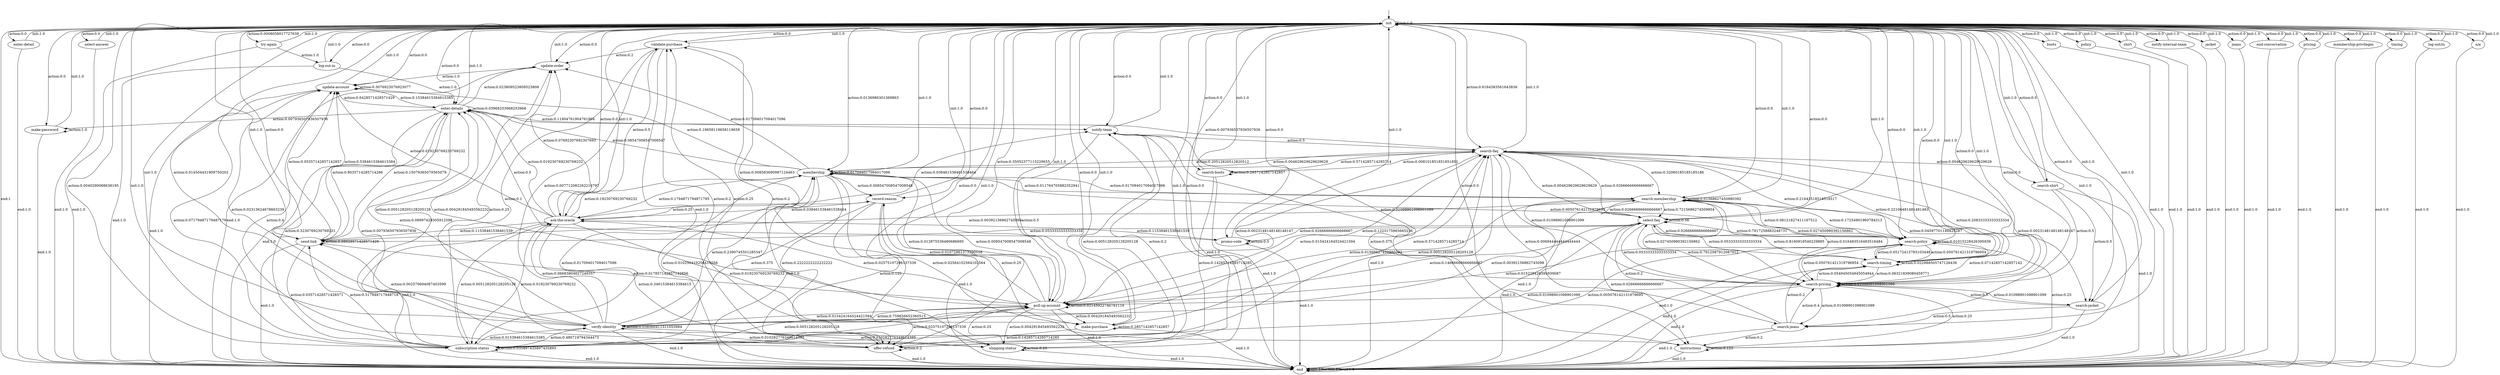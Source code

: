 digraph learned_mdp {
s0 [label="init"];
s1 [label="enter-detail"];
s2 [label="validate-purchase"];
s3 [label="make-password"];
s4 [label="select-answer"];
s5 [label="membership"];
s6 [label="update-order"];
s7 [label="ask-the-oracle"];
s8 [label="shipping-status"];
s9 [label="boots"];
s10 [label="search-boots"];
s11 [label="policy"];
s12 [label="enter-details"];
s13 [label="shirt"];
s14 [label="update-account"];
s15 [label="notify-internal-team"];
s16 [label="jacket"];
s17 [label="make-purchase"];
s18 [label="search-membership"];
s19 [label="search-jacket"];
s20 [label="subscription-status"];
s21 [label="instructions"];
s22 [label="jeans"];
s23 [label="search-jeans"];
s24 [label="log-out-in"];
s25 [label="verify-identity"];
s26 [label="send-link"];
s27 [label="search-pricing"];
s28 [label="end-conversation"];
s29 [label="search-faq"];
s30 [label="offer-refund"];
s31 [label="pull-up-account"];
s32 [label="notify-team"];
s33 [label="search-shirt"];
s34 [label="pricing"];
s35 [label="search-timing"];
s36 [label="promo-code"];
s37 [label="membership-privileges"];
s38 [label="timing"];
s39 [label="record-reason"];
s40 [label="try-again"];
s41 [label="search-policy"];
s42 [label="log-out/in"];
s43 [label="n/a"];
s44 [label="select-faq"];
s45 [label="end"];
s0 -> s0  [label="init:1.0"];
s0 -> s1  [label="action:0.0"];
s0 -> s2  [label="action:0.0"];
s0 -> s3  [label="action:0.0"];
s0 -> s4  [label="action:0.0"];
s0 -> s5  [label="action:0.0136986301369863"];
s0 -> s6  [label="action:0.0"];
s0 -> s7  [label="action:0.0"];
s0 -> s8  [label="action:0.0"];
s0 -> s9  [label="action:0.0"];
s0 -> s10  [label="action:0.0"];
s0 -> s11  [label="action:0.0"];
s0 -> s12  [label="action:0.0"];
s0 -> s13  [label="action:0.0"];
s0 -> s14  [label="action:0.0"];
s0 -> s15  [label="action:0.0"];
s0 -> s16  [label="action:0.0"];
s0 -> s17  [label="action:0.0"];
s0 -> s18  [label="action:0.0"];
s0 -> s19  [label="action:0.0"];
s0 -> s20  [label="action:0.0040290088638195"];
s0 -> s21  [label="action:0.0"];
s0 -> s22  [label="action:0.0"];
s0 -> s23  [label="action:0.0"];
s0 -> s24  [label="action:0.0"];
s0 -> s25  [label="action:0.014504431909750202"];
s0 -> s26  [label="action:0.0"];
s0 -> s27  [label="action:0.0"];
s0 -> s28  [label="action:0.0"];
s0 -> s29  [label="action:0.6164383561643836"];
s0 -> s30  [label="action:0.0"];
s0 -> s31  [label="action:0.35052377115229655"];
s0 -> s32  [label="action:0.0"];
s0 -> s33  [label="action:0.0"];
s0 -> s34  [label="action:0.0"];
s0 -> s35  [label="action:0.0"];
s0 -> s36  [label="action:0.0"];
s0 -> s37  [label="action:0.0"];
s0 -> s38  [label="action:0.0"];
s0 -> s39  [label="action:0.0"];
s0 -> s40  [label="action:0.0008058017727639"];
s0 -> s41  [label="action:0.0"];
s0 -> s42  [label="action:0.0"];
s0 -> s43  [label="action:0.0"];
s0 -> s44  [label="action:0.0"];
s0 -> s45  [label="end:1"];
s1 -> s0  [label="init:1.0"];
s1 -> s45 [label="end:1.0"];
s2 -> s0  [label="init:1.0"];
s2 -> s6  [label="action:0.2"];
s2 -> s7  [label="action:0.5"];
s2 -> s8  [label="action:0.2"];
s2 -> s20  [label="action:0.1"];
s2 -> s45 [label="end:1.0"];
s3 -> s0  [label="init:1.0"];
s3 -> s3  [label="action:1.0"];
s3 -> s45 [label="end:1.0"];
s4 -> s0  [label="init:1.0"];
s4 -> s45 [label="end:1.0"];
s5 -> s0  [label="init:1.0"];
s5 -> s5  [label="action:0.017094017094017096"];
s5 -> s6  [label="action:0.017094017094017096"];
s5 -> s7  [label="action:0.1794871794871795"];
s5 -> s12  [label="action:0.08547008547008547"];
s5 -> s14  [label="action:0.19658119658119658"];
s5 -> s18  [label="action:0.017094017094017096"];
s5 -> s20  [label="action:0.017094017094017096"];
s5 -> s21  [label="action:0.02564102564102564"];
s5 -> s29  [label="action:0.20512820512820512"];
s5 -> s30  [label="action:0.2222222222222222"];
s5 -> s31  [label="action:0.008547008547008548"];
s5 -> s39  [label="action:0.008547008547008548"];
s5 -> s45 [label="end:1.0"];
s6 -> s0  [label="init:1.0"];
s6 -> s14  [label="action:1.0"];
s6 -> s45 [label="end:1.0"];
s7 -> s0  [label="init:1.0"];
s7 -> s5  [label="action:0.19230769230769232"];
s7 -> s6  [label="action:0.07692307692307693"];
s7 -> s12  [label="action:0.019230769230769232"];
s7 -> s14  [label="action:0.019230769230769232"];
s7 -> s17  [label="action:0.019230769230769232"];
s7 -> s20  [label="action:0.019230769230769232"];
s7 -> s26  [label="action:0.11538461538461539"];
s7 -> s30  [label="action:0.34615384615384615"];
s7 -> s32  [label="action:0.038461538461538464"];
s7 -> s36  [label="action:0.11538461538461539"];
s7 -> s39  [label="action:0.038461538461538464"];
s7 -> s45 [label="end:1.0"];
s8 -> s0  [label="init:1.0"];
s8 -> s2  [label="action:0.25"];
s8 -> s6  [label="action:0.25"];
s8 -> s8  [label="action:0.25"];
s8 -> s31  [label="action:0.25"];
s8 -> s45 [label="end:1.0"];
s9 -> s0  [label="init:1.0"];
s9 -> s45 [label="end:1.0"];
s10 -> s0  [label="init:1.0"];
s10 -> s10  [label="action:0.2857142857142857"];
s10 -> s29  [label="action:0.5714285714285714"];
s10 -> s30  [label="action:0.14285714285714285"];
s10 -> s45 [label="end:1.0"];
s11 -> s0  [label="init:1.0"];
s11 -> s45 [label="end:1.0"];
s12 -> s0  [label="init:1.0"];
s12 -> s3  [label="action:0.007936507936507936"];
s12 -> s6  [label="action:0.023809523809523808"];
s12 -> s12  [label="action:0.03968253968253968"];
s12 -> s14  [label="action:0.6428571428571429"];
s12 -> s26  [label="action:0.15079365079365079"];
s12 -> s29  [label="action:0.007936507936507936"];
s12 -> s30  [label="action:0.007936507936507936"];
s12 -> s32  [label="action:0.11904761904761904"];
s12 -> s45 [label="end:1.0"];
s13 -> s0  [label="init:1.0"];
s13 -> s45 [label="end:1.0"];
s14 -> s0  [label="init:1.0"];
s14 -> s12  [label="action:0.15384615384615385"];
s14 -> s14  [label="action:0.3076923076923077"];
s14 -> s26  [label="action:0.5384615384615384"];
s14 -> s45 [label="end:1.0"];
s15 -> s0  [label="init:1.0"];
s15 -> s45 [label="end:1.0"];
s16 -> s0  [label="init:1.0"];
s16 -> s45 [label="end:1.0"];
s17 -> s0  [label="init:1.0"];
s17 -> s17  [label="action:0.2857142857142857"];
s17 -> s29  [label="action:0.5714285714285714"];
s17 -> s30  [label="action:0.14285714285714285"];
s17 -> s45 [label="end:1.0"];
s18 -> s0  [label="init:1.0"];
s18 -> s5  [label="action:0.011764705882352941"];
s18 -> s18  [label="action:0.01568627450980392"];
s18 -> s25  [label="action:0.00392156862745098"];
s18 -> s26  [label="action:0.00392156862745098"];
s18 -> s27  [label="action:0.027450980392156862"];
s18 -> s31  [label="action:0.01568627450980392"];
s18 -> s35  [label="action:0.027450980392156862"];
s18 -> s41  [label="action:0.17254901960784313"];
s18 -> s44  [label="action:0.7215686274509804"];
s18 -> s45 [label="end:1.0"];
s19 -> s0  [label="init:1.0"];
s19 -> s23  [label="action:0.5"];
s19 -> s27  [label="action:0.5"];
s19 -> s45 [label="end:1.0"];
s20 -> s0  [label="init:1.0"];
s20 -> s5  [label="action:0.010256410256410256"];
s20 -> s6  [label="action:0.005128205128205128"];
s20 -> s7  [label="action:0.005128205128205128"];
s20 -> s12  [label="action:0.3230769230769231"];
s20 -> s14  [label="action:0.07179487179487179"];
s20 -> s20  [label="action:0.035897435897435895"];
s20 -> s25  [label="action:0.015384615384615385"];
s20 -> s26  [label="action:0.517948717948718"];
s20 -> s29  [label="action:0.005128205128205128"];
s20 -> s31  [label="action:0.005128205128205128"];
s20 -> s32  [label="action:0.005128205128205128"];
s20 -> s45 [label="end:1.0"];
s21 -> s0  [label="init:1.0"];
s21 -> s21  [label="action:0.125"];
s21 -> s27  [label="action:0.25"];
s21 -> s32  [label="action:0.375"];
s21 -> s41  [label="action:0.25"];
s21 -> s45 [label="end:1.0"];
s22 -> s0  [label="init:1.0"];
s22 -> s45 [label="end:1.0"];
s23 -> s0  [label="init:1.0"];
s23 -> s21  [label="action:0.2"];
s23 -> s27  [label="action:0.4"];
s23 -> s35  [label="action:0.2"];
s23 -> s44  [label="action:0.2"];
s23 -> s45 [label="end:1.0"];
s24 -> s0  [label="init:1.0"];
s24 -> s12  [label="action:1.0"];
s24 -> s45 [label="end:1.0"];
s25 -> s0  [label="init:1.0"];
s25 -> s2  [label="action:0.007712082262210797"];
s25 -> s5  [label="action:0.2390745501285347"];
s25 -> s7  [label="action:0.06683804627249357"];
s25 -> s8  [label="action:0.010282776349614395"];
s25 -> s12  [label="action:0.08997429305912596"];
s25 -> s14  [label="action:0.02313624678663239"];
s25 -> s20  [label="action:0.480719794344473"];
s25 -> s25  [label="action:0.038560411311053984"];
s25 -> s26  [label="action:0.002570694087403599"];
s25 -> s29  [label="action:0.015424164524421594"];
s25 -> s30  [label="action:0.010282776349614395"];
s25 -> s31  [label="action:0.015424164524421594"];
s25 -> s45 [label="end:1.0"];
s26 -> s0  [label="init:1.0"];
s26 -> s12  [label="action:0.8035714285714286"];
s26 -> s14  [label="action:0.05357142857142857"];
s26 -> s20  [label="action:0.03571428571428571"];
s26 -> s26  [label="action:0.08928571428571429"];
s26 -> s31  [label="action:0.017857142857142856"];
s26 -> s45 [label="end:1.0"];
s27 -> s0  [label="init:1.0"];
s27 -> s18  [label="action:0.016483516483516484"];
s27 -> s19  [label="action:0.01098901098901099"];
s27 -> s23  [label="action:0.01098901098901099"];
s27 -> s27  [label="action:0.01098901098901099"];
s27 -> s29  [label="action:0.01098901098901099"];
s27 -> s31  [label="action:0.01098901098901099"];
s27 -> s32  [label="action:0.01098901098901099"];
s27 -> s35  [label="action:0.054945054945054944"];
s27 -> s41  [label="action:0.07142857142857142"];
s27 -> s44  [label="action:0.7912087912087912"];
s27 -> s45 [label="end:1.0"];
s28 -> s0  [label="init:1.0"];
s28 -> s45 [label="end:1.0"];
s29 -> s0  [label="init:1.0"];
s29 -> s5  [label="action:0.004629629629629629"];
s29 -> s10  [label="action:0.008101851851851851"];
s29 -> s18  [label="action:0.32060185185185186"];
s29 -> s19  [label="action:0.0023148148148148147"];
s29 -> s23  [label="action:0.006944444444444444"];
s29 -> s27  [label="action:0.20833333333333334"];
s29 -> s31  [label="action:0.0023148148148148147"];
s29 -> s33  [label="action:0.004629629629629629"];
s29 -> s35  [label="action:0.22106481481481483"];
s29 -> s41  [label="action:0.21643518518518517"];
s29 -> s44  [label="action:0.004629629629629629"];
s29 -> s45 [label="end:1.0"];
s30 -> s0  [label="init:1.0"];
s30 -> s2  [label="action:0.2"];
s30 -> s14  [label="action:0.4"];
s30 -> s30  [label="action:0.2"];
s30 -> s32  [label="action:0.2"];
s30 -> s45 [label="end:1.0"];
s31 -> s0  [label="init:1.0"];
s31 -> s2  [label="action:0.008583690987124463"];
s31 -> s5  [label="action:0.012875536480686695"];
s31 -> s7  [label="action:0.02575107296137339"];
s31 -> s8  [label="action:0.004291845493562232"];
s31 -> s12  [label="action:0.004291845493562232"];
s31 -> s17  [label="action:0.004291845493562232"];
s31 -> s20  [label="action:0.02575107296137339"];
s31 -> s25  [label="action:0.759656652360515"];
s31 -> s29  [label="action:0.1223175965665236"];
s31 -> s31  [label="action:0.02145922746781116"];
s31 -> s39  [label="action:0.01072961373390558"];
s31 -> s45 [label="end:1.0"];
s32 -> s0  [label="init:1.0"];
s32 -> s29  [label="action:0.5"];
s32 -> s31  [label="action:0.5"];
s32 -> s45 [label="end:1.0"];
s33 -> s0  [label="init:1.0"];
s33 -> s19  [label="action:0.5"];
s33 -> s27  [label="action:0.5"];
s33 -> s45 [label="end:1.0"];
s34 -> s0  [label="init:1.0"];
s34 -> s45 [label="end:1.0"];
s35 -> s0  [label="init:1.0"];
s35 -> s18  [label="action:0.04597701149425287"];
s35 -> s27  [label="action:0.06321839080459771"];
s35 -> s35  [label="action:0.022988505747126436"];
s35 -> s41  [label="action:0.05172413793103448"];
s35 -> s44  [label="action:0.8160919540229885"];
s35 -> s45 [label="end:1.0"];
s36 -> s0  [label="init:1.0"];
s36 -> s12  [label="action:0.5"];
s36 -> s36  [label="action:0.5"];
s36 -> s45 [label="end:1.0"];
s37 -> s0  [label="init:1.0"];
s37 -> s45 [label="end:1.0"];
s38 -> s0  [label="init:1.0"];
s38 -> s45 [label="end:1.0"];
s39 -> s0  [label="init:1.0"];
s39 -> s7  [label="action:0.25"];
s39 -> s17  [label="action:0.25"];
s39 -> s25  [label="action:0.375"];
s39 -> s30  [label="action:0.125"];
s39 -> s45 [label="end:1.0"];
s40 -> s0  [label="init:1.0"];
s40 -> s24  [label="action:1.0"];
s40 -> s45 [label="end:1.0"];
s41 -> s0  [label="init:1.0"];
s41 -> s5  [label="action:0.005076142131979695"];
s41 -> s18  [label="action:0.08121827411167512"];
s41 -> s20  [label="action:0.005076142131979695"];
s41 -> s27  [label="action:0.050761421319796954"];
s41 -> s31  [label="action:0.015228426395939087"];
s41 -> s35  [label="action:0.050761421319796954"];
s41 -> s41  [label="action:0.01015228426395939"];
s41 -> s44  [label="action:0.7817258883248731"];
s41 -> s45 [label="end:1.0"];
s42 -> s0  [label="init:1.0"];
s42 -> s45 [label="end:1.0"];
s43 -> s0  [label="init:1.0"];
s43 -> s45 [label="end:1.0"];
s44 -> s0  [label="init:1.0"];
s44 -> s18  [label="action:0.02666666666666667"];
s44 -> s21  [label="action:0.02666666666666667"];
s44 -> s26  [label="action:0.05333333333333334"];
s44 -> s27  [label="action:0.05333333333333334"];
s44 -> s29  [label="action:0.02666666666666667"];
s44 -> s31  [label="action:0.14666666666666667"];
s44 -> s35  [label="action:0.05333333333333334"];
s44 -> s36  [label="action:0.02666666666666667"];
s44 -> s41  [label="action:0.02666666666666667"];
s44 -> s44  [label="action:0.56"];
s44 -> s45 [label="end:1.0"];
s45 -> s45 [label="init:1.0"];
s45 -> s45  [label="action:1.0"];
s45 -> s45  [label="end:1.0"];
__start0 [label="", shape=none];
__start0 -> s0  [label=""];
}